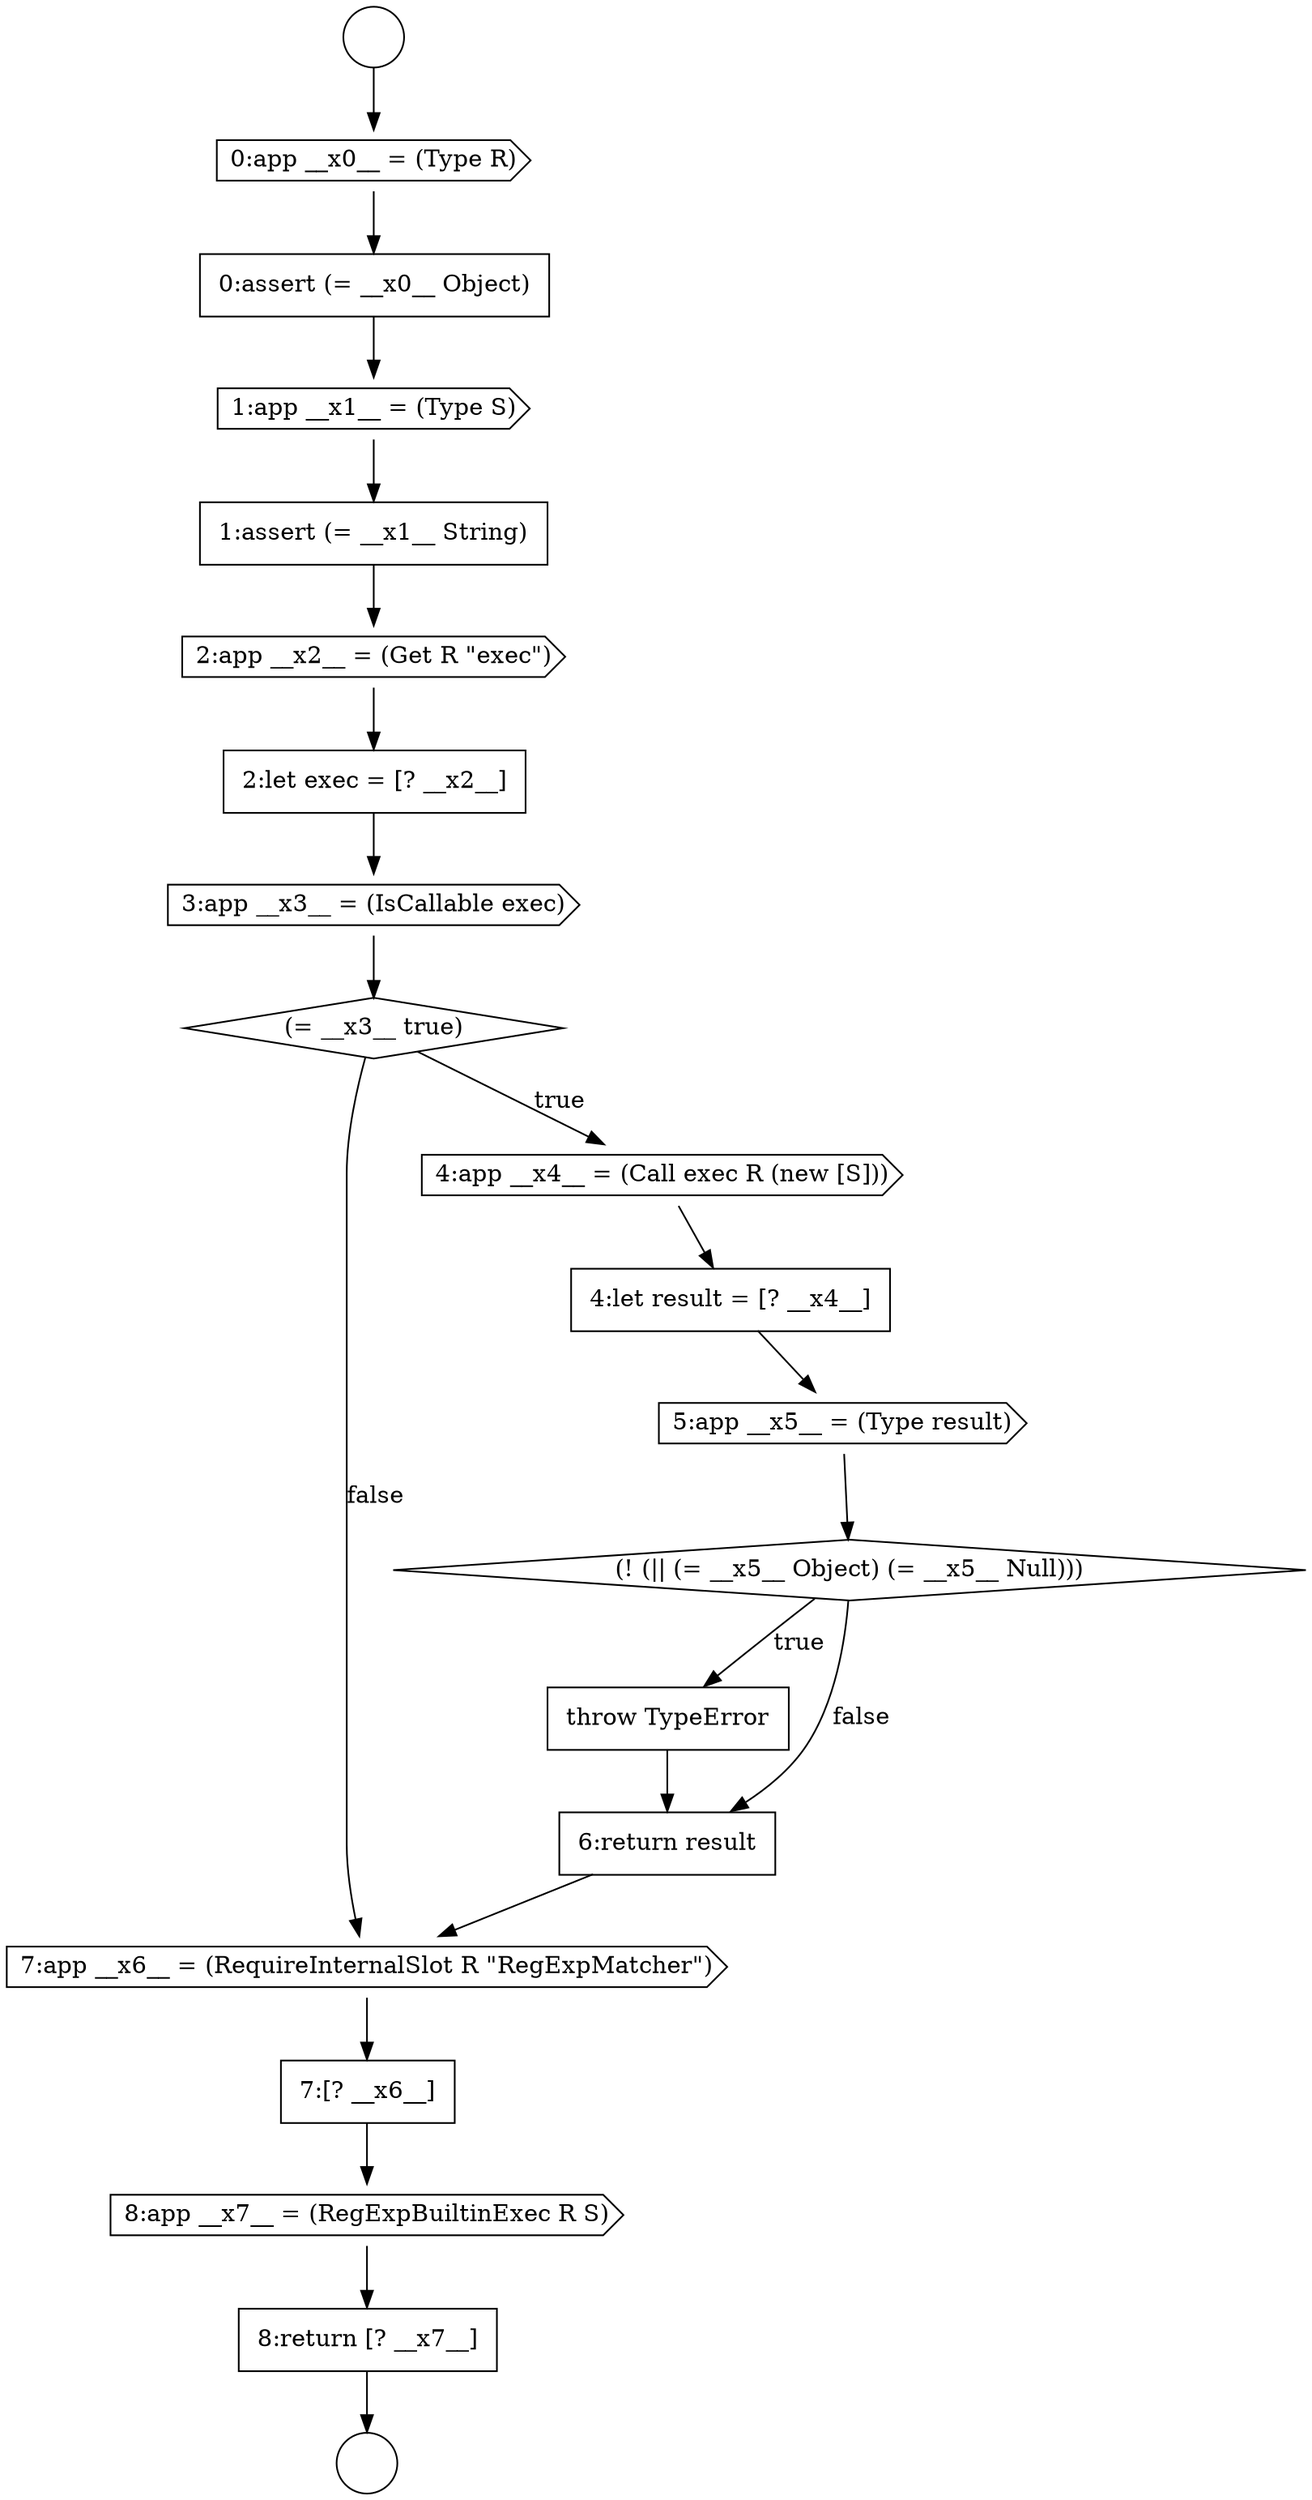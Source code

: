 digraph {
  node14684 [shape=cds, label=<<font color="black">7:app __x6__ = (RequireInternalSlot R &quot;RegExpMatcher&quot;)</font>> color="black" fillcolor="white" style=filled]
  node14677 [shape=diamond, label=<<font color="black">(= __x3__ true)</font>> color="black" fillcolor="white" style=filled]
  node14669 [shape=circle label=" " color="black" fillcolor="white" style=filled]
  node14686 [shape=cds, label=<<font color="black">8:app __x7__ = (RegExpBuiltinExec R S)</font>> color="black" fillcolor="white" style=filled]
  node14670 [shape=cds, label=<<font color="black">0:app __x0__ = (Type R)</font>> color="black" fillcolor="white" style=filled]
  node14679 [shape=none, margin=0, label=<<font color="black">
    <table border="0" cellborder="1" cellspacing="0" cellpadding="10">
      <tr><td align="left">4:let result = [? __x4__]</td></tr>
    </table>
  </font>> color="black" fillcolor="white" style=filled]
  node14682 [shape=none, margin=0, label=<<font color="black">
    <table border="0" cellborder="1" cellspacing="0" cellpadding="10">
      <tr><td align="left">throw TypeError</td></tr>
    </table>
  </font>> color="black" fillcolor="white" style=filled]
  node14675 [shape=none, margin=0, label=<<font color="black">
    <table border="0" cellborder="1" cellspacing="0" cellpadding="10">
      <tr><td align="left">2:let exec = [? __x2__]</td></tr>
    </table>
  </font>> color="black" fillcolor="white" style=filled]
  node14671 [shape=none, margin=0, label=<<font color="black">
    <table border="0" cellborder="1" cellspacing="0" cellpadding="10">
      <tr><td align="left">0:assert (= __x0__ Object)</td></tr>
    </table>
  </font>> color="black" fillcolor="white" style=filled]
  node14668 [shape=circle label=" " color="black" fillcolor="white" style=filled]
  node14685 [shape=none, margin=0, label=<<font color="black">
    <table border="0" cellborder="1" cellspacing="0" cellpadding="10">
      <tr><td align="left">7:[? __x6__]</td></tr>
    </table>
  </font>> color="black" fillcolor="white" style=filled]
  node14672 [shape=cds, label=<<font color="black">1:app __x1__ = (Type S)</font>> color="black" fillcolor="white" style=filled]
  node14674 [shape=cds, label=<<font color="black">2:app __x2__ = (Get R &quot;exec&quot;)</font>> color="black" fillcolor="white" style=filled]
  node14680 [shape=cds, label=<<font color="black">5:app __x5__ = (Type result)</font>> color="black" fillcolor="white" style=filled]
  node14681 [shape=diamond, label=<<font color="black">(! (|| (= __x5__ Object) (= __x5__ Null)))</font>> color="black" fillcolor="white" style=filled]
  node14676 [shape=cds, label=<<font color="black">3:app __x3__ = (IsCallable exec)</font>> color="black" fillcolor="white" style=filled]
  node14687 [shape=none, margin=0, label=<<font color="black">
    <table border="0" cellborder="1" cellspacing="0" cellpadding="10">
      <tr><td align="left">8:return [? __x7__]</td></tr>
    </table>
  </font>> color="black" fillcolor="white" style=filled]
  node14678 [shape=cds, label=<<font color="black">4:app __x4__ = (Call exec R (new [S]))</font>> color="black" fillcolor="white" style=filled]
  node14683 [shape=none, margin=0, label=<<font color="black">
    <table border="0" cellborder="1" cellspacing="0" cellpadding="10">
      <tr><td align="left">6:return result</td></tr>
    </table>
  </font>> color="black" fillcolor="white" style=filled]
  node14673 [shape=none, margin=0, label=<<font color="black">
    <table border="0" cellborder="1" cellspacing="0" cellpadding="10">
      <tr><td align="left">1:assert (= __x1__ String)</td></tr>
    </table>
  </font>> color="black" fillcolor="white" style=filled]
  node14675 -> node14676 [ color="black"]
  node14673 -> node14674 [ color="black"]
  node14668 -> node14670 [ color="black"]
  node14677 -> node14678 [label=<<font color="black">true</font>> color="black"]
  node14677 -> node14684 [label=<<font color="black">false</font>> color="black"]
  node14681 -> node14682 [label=<<font color="black">true</font>> color="black"]
  node14681 -> node14683 [label=<<font color="black">false</font>> color="black"]
  node14682 -> node14683 [ color="black"]
  node14684 -> node14685 [ color="black"]
  node14678 -> node14679 [ color="black"]
  node14671 -> node14672 [ color="black"]
  node14685 -> node14686 [ color="black"]
  node14686 -> node14687 [ color="black"]
  node14670 -> node14671 [ color="black"]
  node14687 -> node14669 [ color="black"]
  node14672 -> node14673 [ color="black"]
  node14676 -> node14677 [ color="black"]
  node14679 -> node14680 [ color="black"]
  node14674 -> node14675 [ color="black"]
  node14683 -> node14684 [ color="black"]
  node14680 -> node14681 [ color="black"]
}
